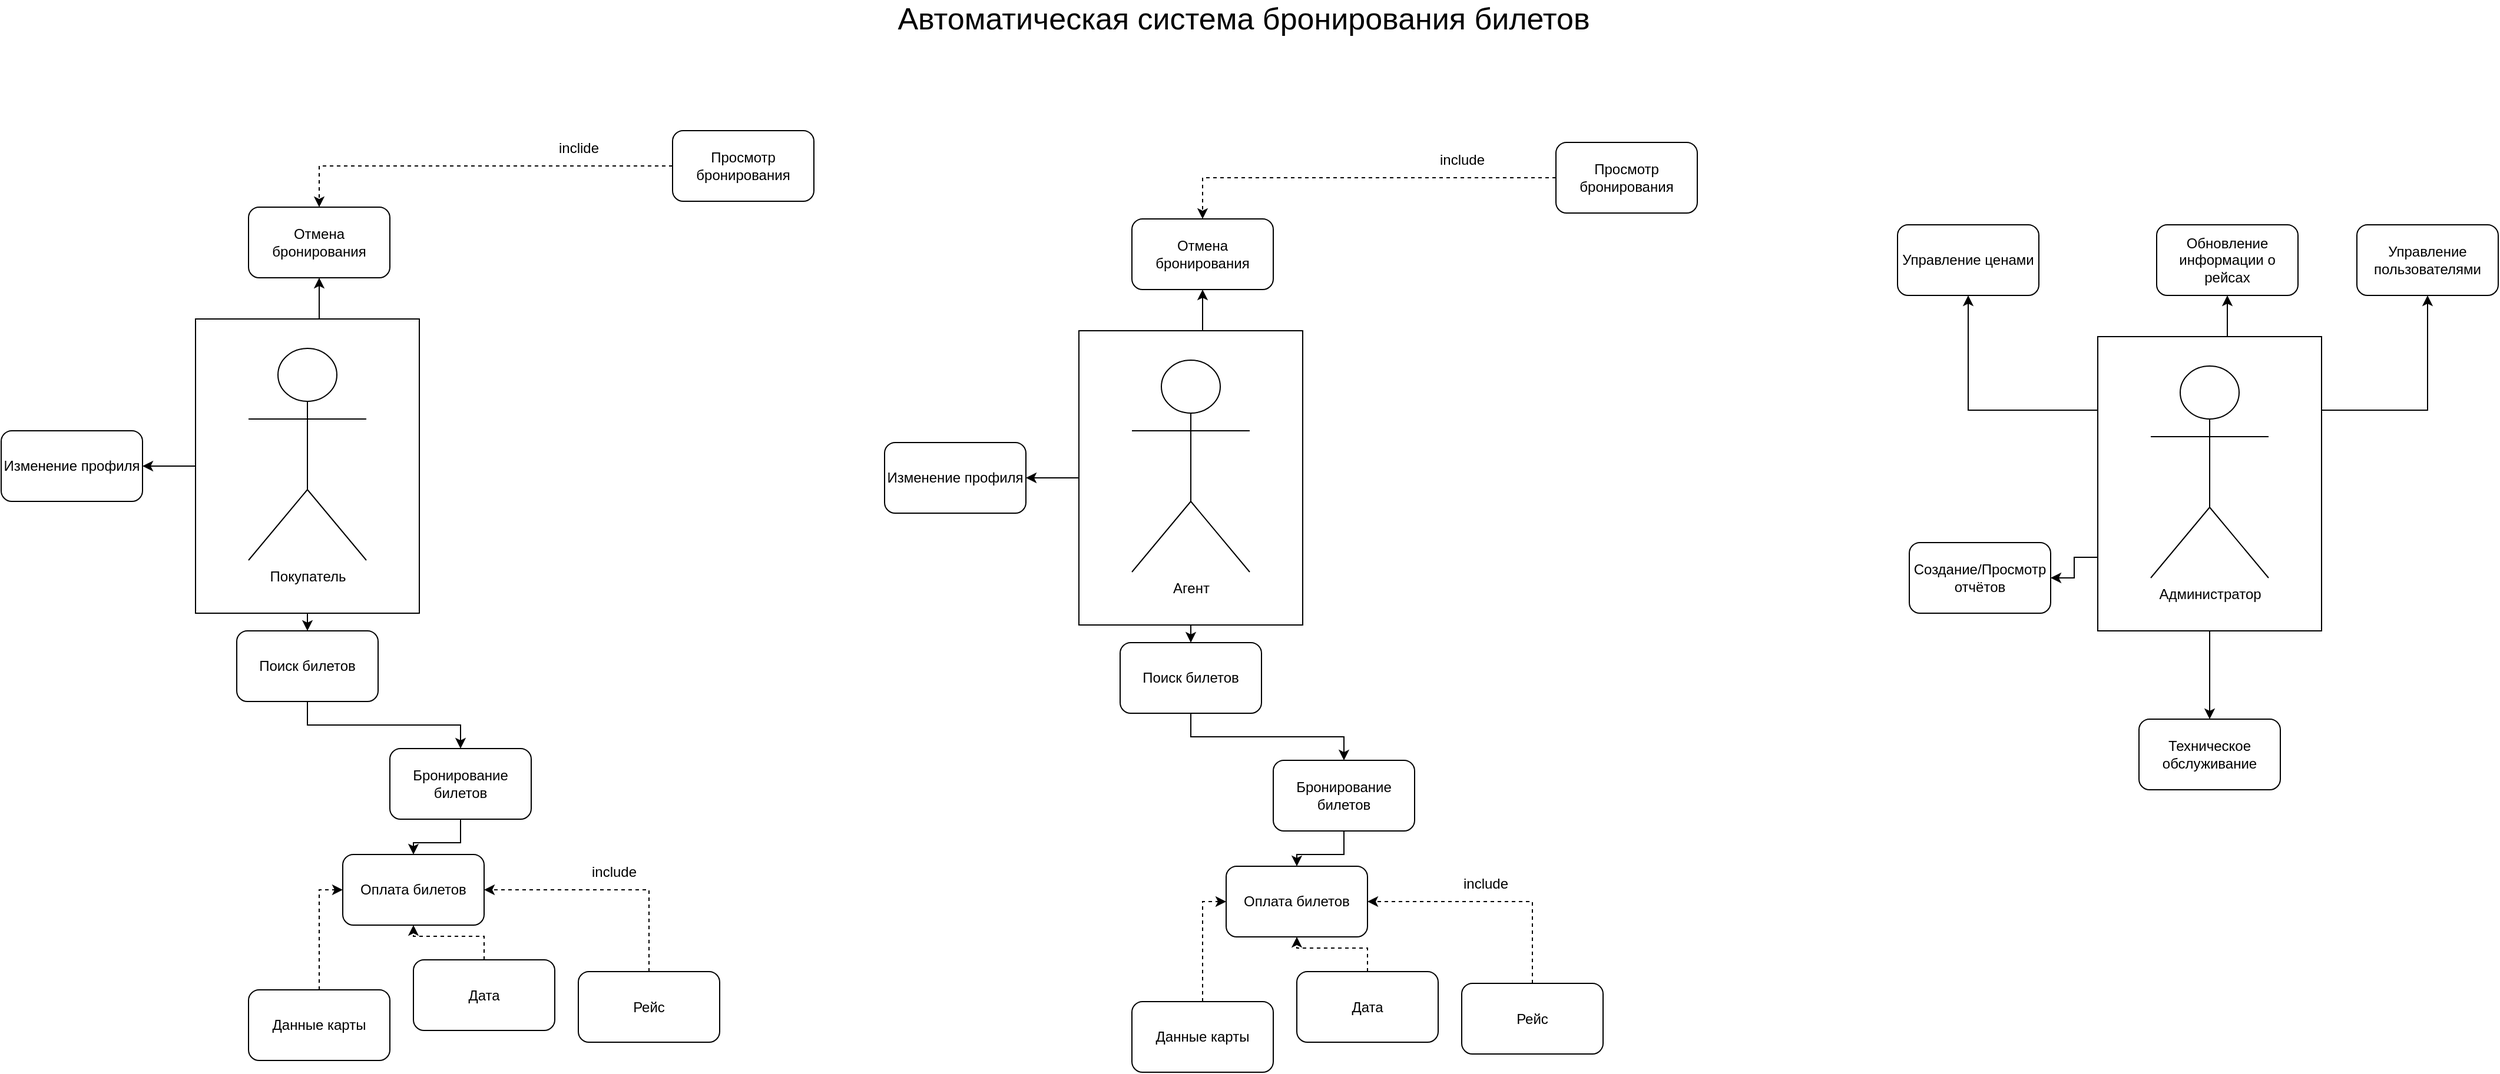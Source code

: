 <mxfile version="26.0.15">
  <diagram name="Страница — 1" id="iTyClyJtpyBLZT4Np46Z">
    <mxGraphModel dx="4654" dy="2743" grid="1" gridSize="10" guides="1" tooltips="1" connect="1" arrows="1" fold="1" page="1" pageScale="1" pageWidth="827" pageHeight="1169" math="0" shadow="0">
      <root>
        <mxCell id="0" />
        <mxCell id="1" parent="0" />
        <mxCell id="rV5EWGeJ147Zy9GmdHEg-96" style="edgeStyle=orthogonalEdgeStyle;rounded=0;orthogonalLoop=1;jettySize=auto;html=1;exitX=0;exitY=0.5;exitDx=0;exitDy=0;entryX=1;entryY=0.5;entryDx=0;entryDy=0;" edge="1" parent="1" source="rV5EWGeJ147Zy9GmdHEg-94" target="rV5EWGeJ147Zy9GmdHEg-7">
          <mxGeometry relative="1" as="geometry" />
        </mxCell>
        <mxCell id="rV5EWGeJ147Zy9GmdHEg-97" style="edgeStyle=orthogonalEdgeStyle;rounded=0;orthogonalLoop=1;jettySize=auto;html=1;exitX=0.5;exitY=0;exitDx=0;exitDy=0;entryX=0.5;entryY=1;entryDx=0;entryDy=0;" edge="1" parent="1" source="rV5EWGeJ147Zy9GmdHEg-94" target="rV5EWGeJ147Zy9GmdHEg-5">
          <mxGeometry relative="1" as="geometry" />
        </mxCell>
        <mxCell id="rV5EWGeJ147Zy9GmdHEg-98" style="edgeStyle=orthogonalEdgeStyle;rounded=0;orthogonalLoop=1;jettySize=auto;html=1;exitX=0.5;exitY=1;exitDx=0;exitDy=0;entryX=0.5;entryY=0;entryDx=0;entryDy=0;" edge="1" parent="1" source="rV5EWGeJ147Zy9GmdHEg-94" target="rV5EWGeJ147Zy9GmdHEg-2">
          <mxGeometry relative="1" as="geometry" />
        </mxCell>
        <mxCell id="rV5EWGeJ147Zy9GmdHEg-94" value="" style="rounded=0;whiteSpace=wrap;html=1;" vertex="1" parent="1">
          <mxGeometry x="-795" y="-20" width="190" height="250" as="geometry" />
        </mxCell>
        <mxCell id="rV5EWGeJ147Zy9GmdHEg-1" value="Покупатель" style="shape=umlActor;verticalLabelPosition=bottom;verticalAlign=top;outlineConnect=0;html=1;horizontal=1;" vertex="1" parent="1">
          <mxGeometry x="-750" y="5" width="100" height="180" as="geometry" />
        </mxCell>
        <mxCell id="rV5EWGeJ147Zy9GmdHEg-86" style="edgeStyle=orthogonalEdgeStyle;rounded=0;orthogonalLoop=1;jettySize=auto;html=1;exitX=0.5;exitY=1;exitDx=0;exitDy=0;entryX=0.5;entryY=0;entryDx=0;entryDy=0;" edge="1" parent="1" source="rV5EWGeJ147Zy9GmdHEg-2" target="rV5EWGeJ147Zy9GmdHEg-3">
          <mxGeometry relative="1" as="geometry" />
        </mxCell>
        <mxCell id="rV5EWGeJ147Zy9GmdHEg-2" value="Поиск билетов" style="rounded=1;whiteSpace=wrap;html=1;" vertex="1" parent="1">
          <mxGeometry x="-760" y="245" width="120" height="60" as="geometry" />
        </mxCell>
        <mxCell id="rV5EWGeJ147Zy9GmdHEg-87" style="edgeStyle=orthogonalEdgeStyle;rounded=0;orthogonalLoop=1;jettySize=auto;html=1;exitX=0.5;exitY=1;exitDx=0;exitDy=0;entryX=0.5;entryY=0;entryDx=0;entryDy=0;" edge="1" parent="1" source="rV5EWGeJ147Zy9GmdHEg-3" target="rV5EWGeJ147Zy9GmdHEg-83">
          <mxGeometry relative="1" as="geometry" />
        </mxCell>
        <mxCell id="rV5EWGeJ147Zy9GmdHEg-3" value="Бронирование билетов" style="rounded=1;whiteSpace=wrap;html=1;" vertex="1" parent="1">
          <mxGeometry x="-630" y="345" width="120" height="60" as="geometry" />
        </mxCell>
        <mxCell id="rV5EWGeJ147Zy9GmdHEg-5" value="Отмена бронирования" style="rounded=1;whiteSpace=wrap;html=1;" vertex="1" parent="1">
          <mxGeometry x="-750" y="-115" width="120" height="60" as="geometry" />
        </mxCell>
        <mxCell id="rV5EWGeJ147Zy9GmdHEg-6" value="Просмотр бронирования" style="rounded=1;whiteSpace=wrap;html=1;" vertex="1" parent="1">
          <mxGeometry x="-390" y="-180" width="120" height="60" as="geometry" />
        </mxCell>
        <mxCell id="rV5EWGeJ147Zy9GmdHEg-7" value="Изменение профиля" style="rounded=1;whiteSpace=wrap;html=1;" vertex="1" parent="1">
          <mxGeometry x="-960" y="75" width="120" height="60" as="geometry" />
        </mxCell>
        <mxCell id="rV5EWGeJ147Zy9GmdHEg-16" value="Обновление информации о рейсах" style="rounded=1;whiteSpace=wrap;html=1;" vertex="1" parent="1">
          <mxGeometry x="870" y="-100" width="120" height="60" as="geometry" />
        </mxCell>
        <mxCell id="rV5EWGeJ147Zy9GmdHEg-17" value="Управление пользователями" style="rounded=1;whiteSpace=wrap;html=1;" vertex="1" parent="1">
          <mxGeometry x="1040" y="-100" width="120" height="60" as="geometry" />
        </mxCell>
        <mxCell id="rV5EWGeJ147Zy9GmdHEg-18" value="Управление ценами" style="rounded=1;whiteSpace=wrap;html=1;" vertex="1" parent="1">
          <mxGeometry x="650" y="-100" width="120" height="60" as="geometry" />
        </mxCell>
        <mxCell id="rV5EWGeJ147Zy9GmdHEg-20" value="Техническое обслуживание" style="rounded=1;whiteSpace=wrap;html=1;" vertex="1" parent="1">
          <mxGeometry x="855" y="320" width="120" height="60" as="geometry" />
        </mxCell>
        <mxCell id="rV5EWGeJ147Zy9GmdHEg-79" style="edgeStyle=orthogonalEdgeStyle;rounded=0;orthogonalLoop=1;jettySize=auto;html=1;dashed=1;exitX=0;exitY=0.5;exitDx=0;exitDy=0;" edge="1" parent="1" source="rV5EWGeJ147Zy9GmdHEg-6" target="rV5EWGeJ147Zy9GmdHEg-5">
          <mxGeometry relative="1" as="geometry">
            <mxPoint x="-250" y="-150" as="sourcePoint" />
          </mxGeometry>
        </mxCell>
        <mxCell id="rV5EWGeJ147Zy9GmdHEg-73" value="Автоматическая система бронирования билетов" style="text;html=1;align=center;verticalAlign=middle;whiteSpace=wrap;rounded=0;fontSize=26;" vertex="1" parent="1">
          <mxGeometry x="-280" y="-290" width="750" height="30" as="geometry" />
        </mxCell>
        <mxCell id="rV5EWGeJ147Zy9GmdHEg-81" value="inclide" style="text;html=1;align=center;verticalAlign=middle;resizable=0;points=[];autosize=1;strokeColor=none;fillColor=none;" vertex="1" parent="1">
          <mxGeometry x="-500" y="-180" width="60" height="30" as="geometry" />
        </mxCell>
        <mxCell id="rV5EWGeJ147Zy9GmdHEg-83" value="Оплата билетов" style="rounded=1;whiteSpace=wrap;html=1;" vertex="1" parent="1">
          <mxGeometry x="-670" y="435" width="120" height="60" as="geometry" />
        </mxCell>
        <mxCell id="rV5EWGeJ147Zy9GmdHEg-91" style="edgeStyle=orthogonalEdgeStyle;rounded=0;orthogonalLoop=1;jettySize=auto;html=1;exitX=0.5;exitY=0;exitDx=0;exitDy=0;entryX=0;entryY=0.5;entryDx=0;entryDy=0;dashed=1;" edge="1" parent="1" source="rV5EWGeJ147Zy9GmdHEg-88" target="rV5EWGeJ147Zy9GmdHEg-83">
          <mxGeometry relative="1" as="geometry" />
        </mxCell>
        <mxCell id="rV5EWGeJ147Zy9GmdHEg-88" value="Данные карты" style="rounded=1;whiteSpace=wrap;html=1;" vertex="1" parent="1">
          <mxGeometry x="-750" y="550" width="120" height="60" as="geometry" />
        </mxCell>
        <mxCell id="rV5EWGeJ147Zy9GmdHEg-92" style="edgeStyle=orthogonalEdgeStyle;rounded=0;orthogonalLoop=1;jettySize=auto;html=1;exitX=0.5;exitY=0;exitDx=0;exitDy=0;entryX=0.5;entryY=1;entryDx=0;entryDy=0;dashed=1;" edge="1" parent="1" source="rV5EWGeJ147Zy9GmdHEg-89" target="rV5EWGeJ147Zy9GmdHEg-83">
          <mxGeometry relative="1" as="geometry" />
        </mxCell>
        <mxCell id="rV5EWGeJ147Zy9GmdHEg-89" value="Дата" style="rounded=1;whiteSpace=wrap;html=1;" vertex="1" parent="1">
          <mxGeometry x="-610" y="524.5" width="120" height="60" as="geometry" />
        </mxCell>
        <mxCell id="rV5EWGeJ147Zy9GmdHEg-93" style="edgeStyle=orthogonalEdgeStyle;rounded=0;orthogonalLoop=1;jettySize=auto;html=1;exitX=0.5;exitY=0;exitDx=0;exitDy=0;entryX=1;entryY=0.5;entryDx=0;entryDy=0;dashed=1;" edge="1" parent="1" source="rV5EWGeJ147Zy9GmdHEg-90" target="rV5EWGeJ147Zy9GmdHEg-83">
          <mxGeometry relative="1" as="geometry" />
        </mxCell>
        <mxCell id="rV5EWGeJ147Zy9GmdHEg-90" value="Рейс" style="rounded=1;whiteSpace=wrap;html=1;" vertex="1" parent="1">
          <mxGeometry x="-470" y="534.5" width="120" height="60" as="geometry" />
        </mxCell>
        <mxCell id="rV5EWGeJ147Zy9GmdHEg-99" style="edgeStyle=orthogonalEdgeStyle;rounded=0;orthogonalLoop=1;jettySize=auto;html=1;exitX=0;exitY=0.5;exitDx=0;exitDy=0;entryX=1;entryY=0.5;entryDx=0;entryDy=0;" edge="1" parent="1" source="rV5EWGeJ147Zy9GmdHEg-102" target="rV5EWGeJ147Zy9GmdHEg-110">
          <mxGeometry relative="1" as="geometry" />
        </mxCell>
        <mxCell id="rV5EWGeJ147Zy9GmdHEg-100" style="edgeStyle=orthogonalEdgeStyle;rounded=0;orthogonalLoop=1;jettySize=auto;html=1;exitX=0.5;exitY=0;exitDx=0;exitDy=0;entryX=0.5;entryY=1;entryDx=0;entryDy=0;" edge="1" parent="1" source="rV5EWGeJ147Zy9GmdHEg-102" target="rV5EWGeJ147Zy9GmdHEg-108">
          <mxGeometry relative="1" as="geometry" />
        </mxCell>
        <mxCell id="rV5EWGeJ147Zy9GmdHEg-101" style="edgeStyle=orthogonalEdgeStyle;rounded=0;orthogonalLoop=1;jettySize=auto;html=1;exitX=0.5;exitY=1;exitDx=0;exitDy=0;entryX=0.5;entryY=0;entryDx=0;entryDy=0;" edge="1" parent="1" source="rV5EWGeJ147Zy9GmdHEg-102" target="rV5EWGeJ147Zy9GmdHEg-105">
          <mxGeometry relative="1" as="geometry" />
        </mxCell>
        <mxCell id="rV5EWGeJ147Zy9GmdHEg-102" value="" style="rounded=0;whiteSpace=wrap;html=1;" vertex="1" parent="1">
          <mxGeometry x="-45" y="-10" width="190" height="250" as="geometry" />
        </mxCell>
        <mxCell id="rV5EWGeJ147Zy9GmdHEg-103" value="Агент" style="shape=umlActor;verticalLabelPosition=bottom;verticalAlign=top;outlineConnect=0;html=1;horizontal=1;" vertex="1" parent="1">
          <mxGeometry y="15" width="100" height="180" as="geometry" />
        </mxCell>
        <mxCell id="rV5EWGeJ147Zy9GmdHEg-104" style="edgeStyle=orthogonalEdgeStyle;rounded=0;orthogonalLoop=1;jettySize=auto;html=1;exitX=0.5;exitY=1;exitDx=0;exitDy=0;entryX=0.5;entryY=0;entryDx=0;entryDy=0;" edge="1" parent="1" source="rV5EWGeJ147Zy9GmdHEg-105" target="rV5EWGeJ147Zy9GmdHEg-107">
          <mxGeometry relative="1" as="geometry" />
        </mxCell>
        <mxCell id="rV5EWGeJ147Zy9GmdHEg-105" value="Поиск билетов" style="rounded=1;whiteSpace=wrap;html=1;" vertex="1" parent="1">
          <mxGeometry x="-10" y="255" width="120" height="60" as="geometry" />
        </mxCell>
        <mxCell id="rV5EWGeJ147Zy9GmdHEg-106" style="edgeStyle=orthogonalEdgeStyle;rounded=0;orthogonalLoop=1;jettySize=auto;html=1;exitX=0.5;exitY=1;exitDx=0;exitDy=0;entryX=0.5;entryY=0;entryDx=0;entryDy=0;" edge="1" parent="1" source="rV5EWGeJ147Zy9GmdHEg-107" target="rV5EWGeJ147Zy9GmdHEg-113">
          <mxGeometry relative="1" as="geometry" />
        </mxCell>
        <mxCell id="rV5EWGeJ147Zy9GmdHEg-107" value="Бронирование билетов" style="rounded=1;whiteSpace=wrap;html=1;" vertex="1" parent="1">
          <mxGeometry x="120" y="355" width="120" height="60" as="geometry" />
        </mxCell>
        <mxCell id="rV5EWGeJ147Zy9GmdHEg-108" value="Отмена бронирования" style="rounded=1;whiteSpace=wrap;html=1;" vertex="1" parent="1">
          <mxGeometry y="-105" width="120" height="60" as="geometry" />
        </mxCell>
        <mxCell id="rV5EWGeJ147Zy9GmdHEg-109" value="Просмотр бронирования" style="rounded=1;whiteSpace=wrap;html=1;" vertex="1" parent="1">
          <mxGeometry x="360" y="-170" width="120" height="60" as="geometry" />
        </mxCell>
        <mxCell id="rV5EWGeJ147Zy9GmdHEg-110" value="Изменение профиля" style="rounded=1;whiteSpace=wrap;html=1;" vertex="1" parent="1">
          <mxGeometry x="-210" y="85" width="120" height="60" as="geometry" />
        </mxCell>
        <mxCell id="rV5EWGeJ147Zy9GmdHEg-111" style="edgeStyle=orthogonalEdgeStyle;rounded=0;orthogonalLoop=1;jettySize=auto;html=1;dashed=1;exitX=0;exitY=0.5;exitDx=0;exitDy=0;" edge="1" parent="1" source="rV5EWGeJ147Zy9GmdHEg-109" target="rV5EWGeJ147Zy9GmdHEg-108">
          <mxGeometry relative="1" as="geometry">
            <mxPoint x="500" y="-140" as="sourcePoint" />
          </mxGeometry>
        </mxCell>
        <mxCell id="rV5EWGeJ147Zy9GmdHEg-112" value="include" style="text;html=1;align=center;verticalAlign=middle;resizable=0;points=[];autosize=1;strokeColor=none;fillColor=none;" vertex="1" parent="1">
          <mxGeometry x="250" y="-170" width="60" height="30" as="geometry" />
        </mxCell>
        <mxCell id="rV5EWGeJ147Zy9GmdHEg-113" value="Оплата билетов" style="rounded=1;whiteSpace=wrap;html=1;" vertex="1" parent="1">
          <mxGeometry x="80" y="445" width="120" height="60" as="geometry" />
        </mxCell>
        <mxCell id="rV5EWGeJ147Zy9GmdHEg-114" style="edgeStyle=orthogonalEdgeStyle;rounded=0;orthogonalLoop=1;jettySize=auto;html=1;exitX=0.5;exitY=0;exitDx=0;exitDy=0;entryX=0;entryY=0.5;entryDx=0;entryDy=0;dashed=1;" edge="1" parent="1" source="rV5EWGeJ147Zy9GmdHEg-115" target="rV5EWGeJ147Zy9GmdHEg-113">
          <mxGeometry relative="1" as="geometry" />
        </mxCell>
        <mxCell id="rV5EWGeJ147Zy9GmdHEg-115" value="Данные карты" style="rounded=1;whiteSpace=wrap;html=1;" vertex="1" parent="1">
          <mxGeometry y="560" width="120" height="60" as="geometry" />
        </mxCell>
        <mxCell id="rV5EWGeJ147Zy9GmdHEg-116" style="edgeStyle=orthogonalEdgeStyle;rounded=0;orthogonalLoop=1;jettySize=auto;html=1;exitX=0.5;exitY=0;exitDx=0;exitDy=0;entryX=0.5;entryY=1;entryDx=0;entryDy=0;dashed=1;" edge="1" parent="1" source="rV5EWGeJ147Zy9GmdHEg-117" target="rV5EWGeJ147Zy9GmdHEg-113">
          <mxGeometry relative="1" as="geometry" />
        </mxCell>
        <mxCell id="rV5EWGeJ147Zy9GmdHEg-117" value="Дата" style="rounded=1;whiteSpace=wrap;html=1;" vertex="1" parent="1">
          <mxGeometry x="140" y="534.5" width="120" height="60" as="geometry" />
        </mxCell>
        <mxCell id="rV5EWGeJ147Zy9GmdHEg-118" style="edgeStyle=orthogonalEdgeStyle;rounded=0;orthogonalLoop=1;jettySize=auto;html=1;exitX=0.5;exitY=0;exitDx=0;exitDy=0;entryX=1;entryY=0.5;entryDx=0;entryDy=0;dashed=1;" edge="1" parent="1" source="rV5EWGeJ147Zy9GmdHEg-119" target="rV5EWGeJ147Zy9GmdHEg-113">
          <mxGeometry relative="1" as="geometry" />
        </mxCell>
        <mxCell id="rV5EWGeJ147Zy9GmdHEg-119" value="Рейс" style="rounded=1;whiteSpace=wrap;html=1;" vertex="1" parent="1">
          <mxGeometry x="280" y="544.5" width="120" height="60" as="geometry" />
        </mxCell>
        <mxCell id="rV5EWGeJ147Zy9GmdHEg-122" style="edgeStyle=orthogonalEdgeStyle;rounded=0;orthogonalLoop=1;jettySize=auto;html=1;exitX=0.5;exitY=0;exitDx=0;exitDy=0;entryX=0.5;entryY=1;entryDx=0;entryDy=0;" edge="1" parent="1" source="rV5EWGeJ147Zy9GmdHEg-120" target="rV5EWGeJ147Zy9GmdHEg-16">
          <mxGeometry relative="1" as="geometry" />
        </mxCell>
        <mxCell id="rV5EWGeJ147Zy9GmdHEg-123" style="edgeStyle=orthogonalEdgeStyle;rounded=0;orthogonalLoop=1;jettySize=auto;html=1;exitX=1;exitY=0.25;exitDx=0;exitDy=0;entryX=0.5;entryY=1;entryDx=0;entryDy=0;" edge="1" parent="1" source="rV5EWGeJ147Zy9GmdHEg-120" target="rV5EWGeJ147Zy9GmdHEg-17">
          <mxGeometry relative="1" as="geometry" />
        </mxCell>
        <mxCell id="rV5EWGeJ147Zy9GmdHEg-124" style="edgeStyle=orthogonalEdgeStyle;rounded=0;orthogonalLoop=1;jettySize=auto;html=1;exitX=0;exitY=0.25;exitDx=0;exitDy=0;entryX=0.5;entryY=1;entryDx=0;entryDy=0;" edge="1" parent="1" source="rV5EWGeJ147Zy9GmdHEg-120" target="rV5EWGeJ147Zy9GmdHEg-18">
          <mxGeometry relative="1" as="geometry" />
        </mxCell>
        <mxCell id="rV5EWGeJ147Zy9GmdHEg-127" style="edgeStyle=orthogonalEdgeStyle;rounded=0;orthogonalLoop=1;jettySize=auto;html=1;exitX=0.5;exitY=1;exitDx=0;exitDy=0;entryX=0.5;entryY=0;entryDx=0;entryDy=0;" edge="1" parent="1" source="rV5EWGeJ147Zy9GmdHEg-120" target="rV5EWGeJ147Zy9GmdHEg-20">
          <mxGeometry relative="1" as="geometry" />
        </mxCell>
        <mxCell id="rV5EWGeJ147Zy9GmdHEg-133" style="edgeStyle=orthogonalEdgeStyle;rounded=0;orthogonalLoop=1;jettySize=auto;html=1;exitX=0;exitY=0.75;exitDx=0;exitDy=0;entryX=1;entryY=0.5;entryDx=0;entryDy=0;" edge="1" parent="1" source="rV5EWGeJ147Zy9GmdHEg-120" target="rV5EWGeJ147Zy9GmdHEg-132">
          <mxGeometry relative="1" as="geometry" />
        </mxCell>
        <mxCell id="rV5EWGeJ147Zy9GmdHEg-120" value="" style="rounded=0;whiteSpace=wrap;html=1;" vertex="1" parent="1">
          <mxGeometry x="820" y="-5" width="190" height="250" as="geometry" />
        </mxCell>
        <mxCell id="rV5EWGeJ147Zy9GmdHEg-121" value="Администратор" style="shape=umlActor;verticalLabelPosition=bottom;verticalAlign=top;outlineConnect=0;html=1;horizontal=1;" vertex="1" parent="1">
          <mxGeometry x="865" y="20" width="100" height="180" as="geometry" />
        </mxCell>
        <mxCell id="rV5EWGeJ147Zy9GmdHEg-128" value="include" style="text;html=1;align=center;verticalAlign=middle;resizable=0;points=[];autosize=1;strokeColor=none;fillColor=none;" vertex="1" parent="1">
          <mxGeometry x="270" y="445" width="60" height="30" as="geometry" />
        </mxCell>
        <mxCell id="rV5EWGeJ147Zy9GmdHEg-129" value="include" style="text;html=1;align=center;verticalAlign=middle;resizable=0;points=[];autosize=1;strokeColor=none;fillColor=none;" vertex="1" parent="1">
          <mxGeometry x="-470" y="435" width="60" height="30" as="geometry" />
        </mxCell>
        <mxCell id="rV5EWGeJ147Zy9GmdHEg-132" value="&lt;span style=&quot;color: rgba(0, 0, 0, 0); font-family: monospace; font-size: 0px; text-align: start; text-wrap: nowrap;&quot;&gt;%3CmxGraphModel%3E%3Croot%3E%3CmxCell%20id%3D%220%22%2F%3E%3CmxCell%20id%3D%221%22%20parent%3D%220%22%2F%3E%3CmxCell%20id%3D%222%22%20value%3D%22%D0%A2%D0%B5%D1%85%D0%BD%D0%B8%D1%87%D0%B5%D1%81%D0%BA%D0%BE%D0%B5%20%D0%BE%D0%B1%D1%81%D0%BB%D1%83%D0%B6%D0%B8%D0%B2%D0%B0%D0%BD%D0%B8%D0%B5%22%20style%3D%22rounded%3D1%3BwhiteSpace%3Dwrap%3Bhtml%3D1%3B%22%20vertex%3D%221%22%20parent%3D%221%22%3E%3CmxGeometry%20x%3D%22855%22%20y%3D%22320%22%20width%3D%22120%22%20height%3D%2260%22%20as%3D%22geometry%22%2F%3E%3C%2FmxCell%3E%3C%2Froot%3E%3C%2FmxGraphModel%3E&lt;/span&gt;&lt;span style=&quot;color: rgba(0, 0, 0, 0); font-family: monospace; font-size: 0px; text-align: start; text-wrap: nowrap;&quot;&gt;%3CmxGraphModel%3E%3Croot%3E%3CmxCell%20id%3D%220%22%2F%3E%3CmxCell%20id%3D%221%22%20parent%3D%220%22%2F%3E%3CmxCell%20id%3D%222%22%20value%3D%22%D0%A2%D0%B5%D1%85%D0%BD%D0%B8%D1%87%D0%B5%D1%81%D0%BA%D0%BE%D0%B5%20%D0%BE%D0%B1%D1%81%D0%BB%D1%83%D0%B6%D0%B8%D0%B2%D0%B0%D0%BD%D0%B8%D0%B5%22%20style%3D%22rounded%3D1%3BwhiteSpace%3Dwrap%3Bhtml%3D1%3B%22%20vertex%3D%221%22%20parent%3D%221%22%3E%3CmxGeometry%20x%3D%22855%22%20y%3D%22320%22%20width%3D%22120%22%20height%3D%2260%22%20as%3D%22geometry%22%2F%3E%3C%2FmxCell%3E%3C%2Froot%3E%3C%2FmxGraphModel%3E&lt;/span&gt;&lt;span style=&quot;color: rgba(0, 0, 0, 0); font-family: monospace; font-size: 0px; text-align: start; text-wrap: nowrap;&quot;&gt;%3CmxGraphModel%3E%3Croot%3E%3CmxCell%20id%3D%220%22%2F%3E%3CmxCell%20id%3D%221%22%20parent%3D%220%22%2F%3E%3CmxCell%20id%3D%222%22%20value%3D%22%D0%A2%D0%B5%D1%85%D0%BD%D0%B8%D1%87%D0%B5%D1%81%D0%BA%D0%BE%D0%B5%20%D0%BE%D0%B1%D1%81%D0%BB%D1%83%D0%B6%D0%B8%D0%B2%D0%B0%D0%BD%D0%B8%D0%B5%22%20style%3D%22rounded%3D1%3BwhiteSpace%3Dwrap%3Bhtml%3D1%3B%22%20vertex%3D%221%22%20parent%3D%221%22%3E%3CmxGeometry%20x%3D%22855%22%20y%3D%22320%22%20width%3D%22120%22%20height%3D%2260%22%20as%3D%22geometry%22%2F%3E%3C%2FmxCell%3E%3C%2Froot%3E%3C%2FmxGraphModel%3E&lt;/span&gt;Создание/Просмотр отчётов" style="rounded=1;whiteSpace=wrap;html=1;" vertex="1" parent="1">
          <mxGeometry x="660" y="170" width="120" height="60" as="geometry" />
        </mxCell>
      </root>
    </mxGraphModel>
  </diagram>
</mxfile>
